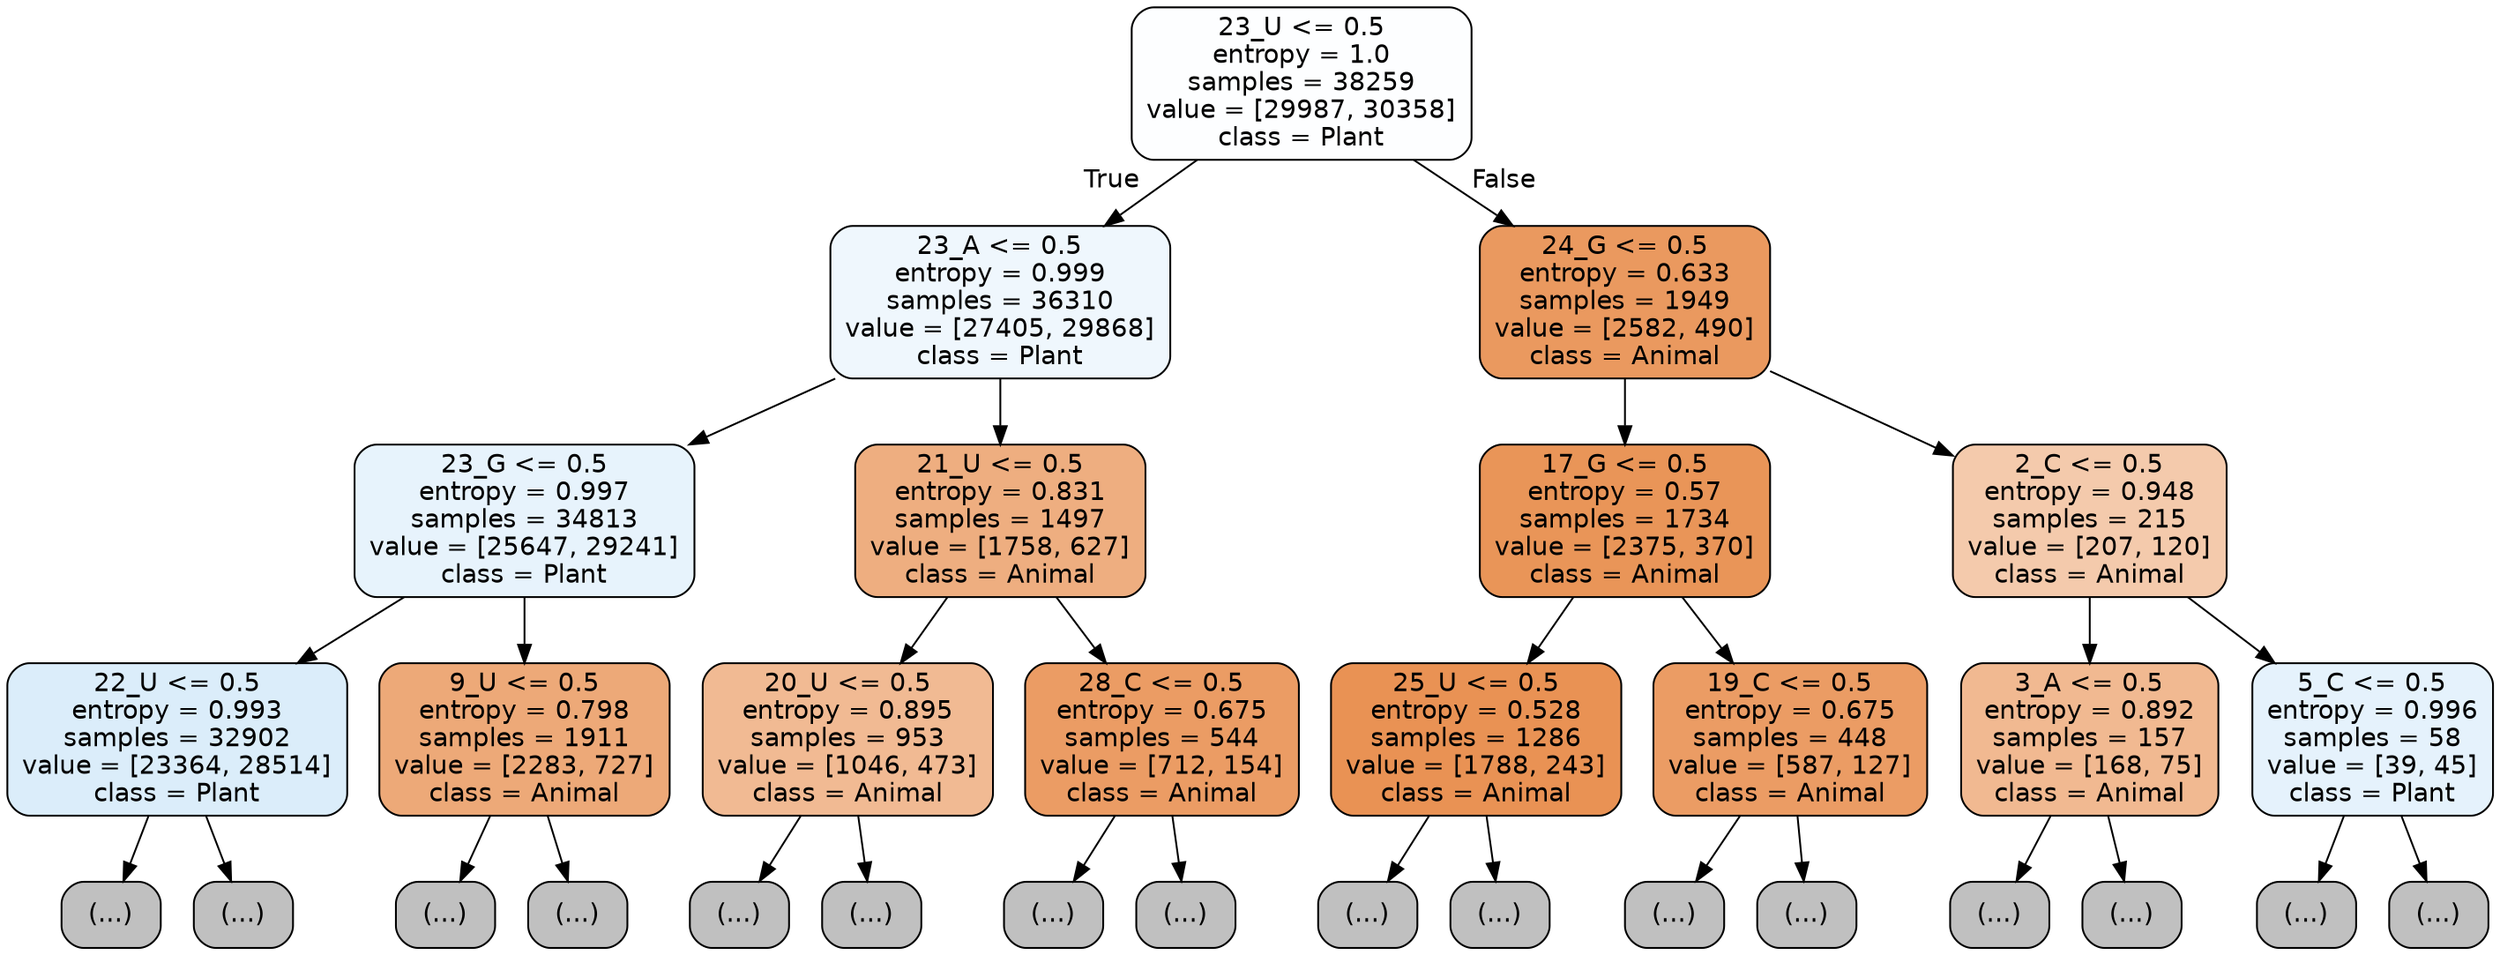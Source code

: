 digraph Tree {
node [shape=box, style="filled, rounded", color="black", fontname="helvetica"] ;
edge [fontname="helvetica"] ;
0 [label="23_U <= 0.5\nentropy = 1.0\nsamples = 38259\nvalue = [29987, 30358]\nclass = Plant", fillcolor="#fdfeff"] ;
1 [label="23_A <= 0.5\nentropy = 0.999\nsamples = 36310\nvalue = [27405, 29868]\nclass = Plant", fillcolor="#eff7fd"] ;
0 -> 1 [labeldistance=2.5, labelangle=45, headlabel="True"] ;
2 [label="23_G <= 0.5\nentropy = 0.997\nsamples = 34813\nvalue = [25647, 29241]\nclass = Plant", fillcolor="#e7f3fc"] ;
1 -> 2 ;
3 [label="22_U <= 0.5\nentropy = 0.993\nsamples = 32902\nvalue = [23364, 28514]\nclass = Plant", fillcolor="#dbedfa"] ;
2 -> 3 ;
4 [label="(...)", fillcolor="#C0C0C0"] ;
3 -> 4 ;
12827 [label="(...)", fillcolor="#C0C0C0"] ;
3 -> 12827 ;
14332 [label="9_U <= 0.5\nentropy = 0.798\nsamples = 1911\nvalue = [2283, 727]\nclass = Animal", fillcolor="#eda978"] ;
2 -> 14332 ;
14333 [label="(...)", fillcolor="#C0C0C0"] ;
14332 -> 14333 ;
14844 [label="(...)", fillcolor="#C0C0C0"] ;
14332 -> 14844 ;
15087 [label="21_U <= 0.5\nentropy = 0.831\nsamples = 1497\nvalue = [1758, 627]\nclass = Animal", fillcolor="#eeae80"] ;
1 -> 15087 ;
15088 [label="20_U <= 0.5\nentropy = 0.895\nsamples = 953\nvalue = [1046, 473]\nclass = Animal", fillcolor="#f1ba93"] ;
15087 -> 15088 ;
15089 [label="(...)", fillcolor="#C0C0C0"] ;
15088 -> 15089 ;
15450 [label="(...)", fillcolor="#C0C0C0"] ;
15088 -> 15450 ;
15589 [label="28_C <= 0.5\nentropy = 0.675\nsamples = 544\nvalue = [712, 154]\nclass = Animal", fillcolor="#eb9c64"] ;
15087 -> 15589 ;
15590 [label="(...)", fillcolor="#C0C0C0"] ;
15589 -> 15590 ;
15809 [label="(...)", fillcolor="#C0C0C0"] ;
15589 -> 15809 ;
15810 [label="24_G <= 0.5\nentropy = 0.633\nsamples = 1949\nvalue = [2582, 490]\nclass = Animal", fillcolor="#ea995f"] ;
0 -> 15810 [labeldistance=2.5, labelangle=-45, headlabel="False"] ;
15811 [label="17_G <= 0.5\nentropy = 0.57\nsamples = 1734\nvalue = [2375, 370]\nclass = Animal", fillcolor="#e99558"] ;
15810 -> 15811 ;
15812 [label="25_U <= 0.5\nentropy = 0.528\nsamples = 1286\nvalue = [1788, 243]\nclass = Animal", fillcolor="#e99254"] ;
15811 -> 15812 ;
15813 [label="(...)", fillcolor="#C0C0C0"] ;
15812 -> 15813 ;
16214 [label="(...)", fillcolor="#C0C0C0"] ;
15812 -> 16214 ;
16241 [label="19_C <= 0.5\nentropy = 0.675\nsamples = 448\nvalue = [587, 127]\nclass = Animal", fillcolor="#eb9c64"] ;
15811 -> 16241 ;
16242 [label="(...)", fillcolor="#C0C0C0"] ;
16241 -> 16242 ;
16383 [label="(...)", fillcolor="#C0C0C0"] ;
16241 -> 16383 ;
16438 [label="2_C <= 0.5\nentropy = 0.948\nsamples = 215\nvalue = [207, 120]\nclass = Animal", fillcolor="#f4caac"] ;
15810 -> 16438 ;
16439 [label="3_A <= 0.5\nentropy = 0.892\nsamples = 157\nvalue = [168, 75]\nclass = Animal", fillcolor="#f1b991"] ;
16438 -> 16439 ;
16440 [label="(...)", fillcolor="#C0C0C0"] ;
16439 -> 16440 ;
16517 [label="(...)", fillcolor="#C0C0C0"] ;
16439 -> 16517 ;
16522 [label="5_C <= 0.5\nentropy = 0.996\nsamples = 58\nvalue = [39, 45]\nclass = Plant", fillcolor="#e5f2fc"] ;
16438 -> 16522 ;
16523 [label="(...)", fillcolor="#C0C0C0"] ;
16522 -> 16523 ;
16540 [label="(...)", fillcolor="#C0C0C0"] ;
16522 -> 16540 ;
}